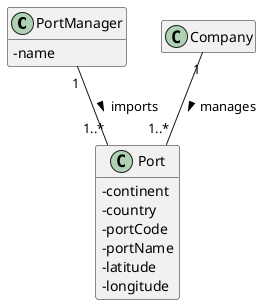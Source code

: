 @startuml
'https://plantuml.com/class-diagram
hide empty methods
hide empty attributes
skinparam classAttributeIconSize 0

class PortManager{
    -name
}

class Company{}

class Port{
    -continent
    -country
    -portCode
    -portName
    -latitude
    -longitude
}

PortManager "1" -- "1..*" Port : imports >
Company "1" -- "1..*" Port : manages >

@enduml